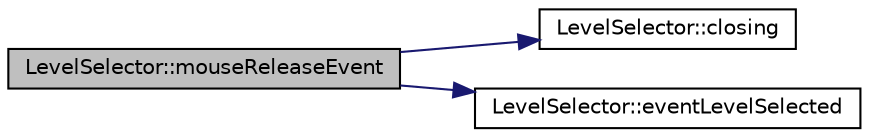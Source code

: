 digraph G
{
  edge [fontname="Helvetica",fontsize="10",labelfontname="Helvetica",labelfontsize="10"];
  node [fontname="Helvetica",fontsize="10",shape=record];
  rankdir="LR";
  Node1 [label="LevelSelector::mouseReleaseEvent",height=0.2,width=0.4,color="black", fillcolor="grey75", style="filled" fontcolor="black"];
  Node1 -> Node2 [color="midnightblue",fontsize="10",style="solid",fontname="Helvetica"];
  Node2 [label="LevelSelector::closing",height=0.2,width=0.4,color="black", fillcolor="white", style="filled",URL="$classLevelSelector.html#a6897d4196ae84e13ff389170ec77ea3d"];
  Node1 -> Node3 [color="midnightblue",fontsize="10",style="solid",fontname="Helvetica"];
  Node3 [label="LevelSelector::eventLevelSelected",height=0.2,width=0.4,color="black", fillcolor="white", style="filled",URL="$classLevelSelector.html#a09c20583023b604a39e46e4b7db2dece"];
}
